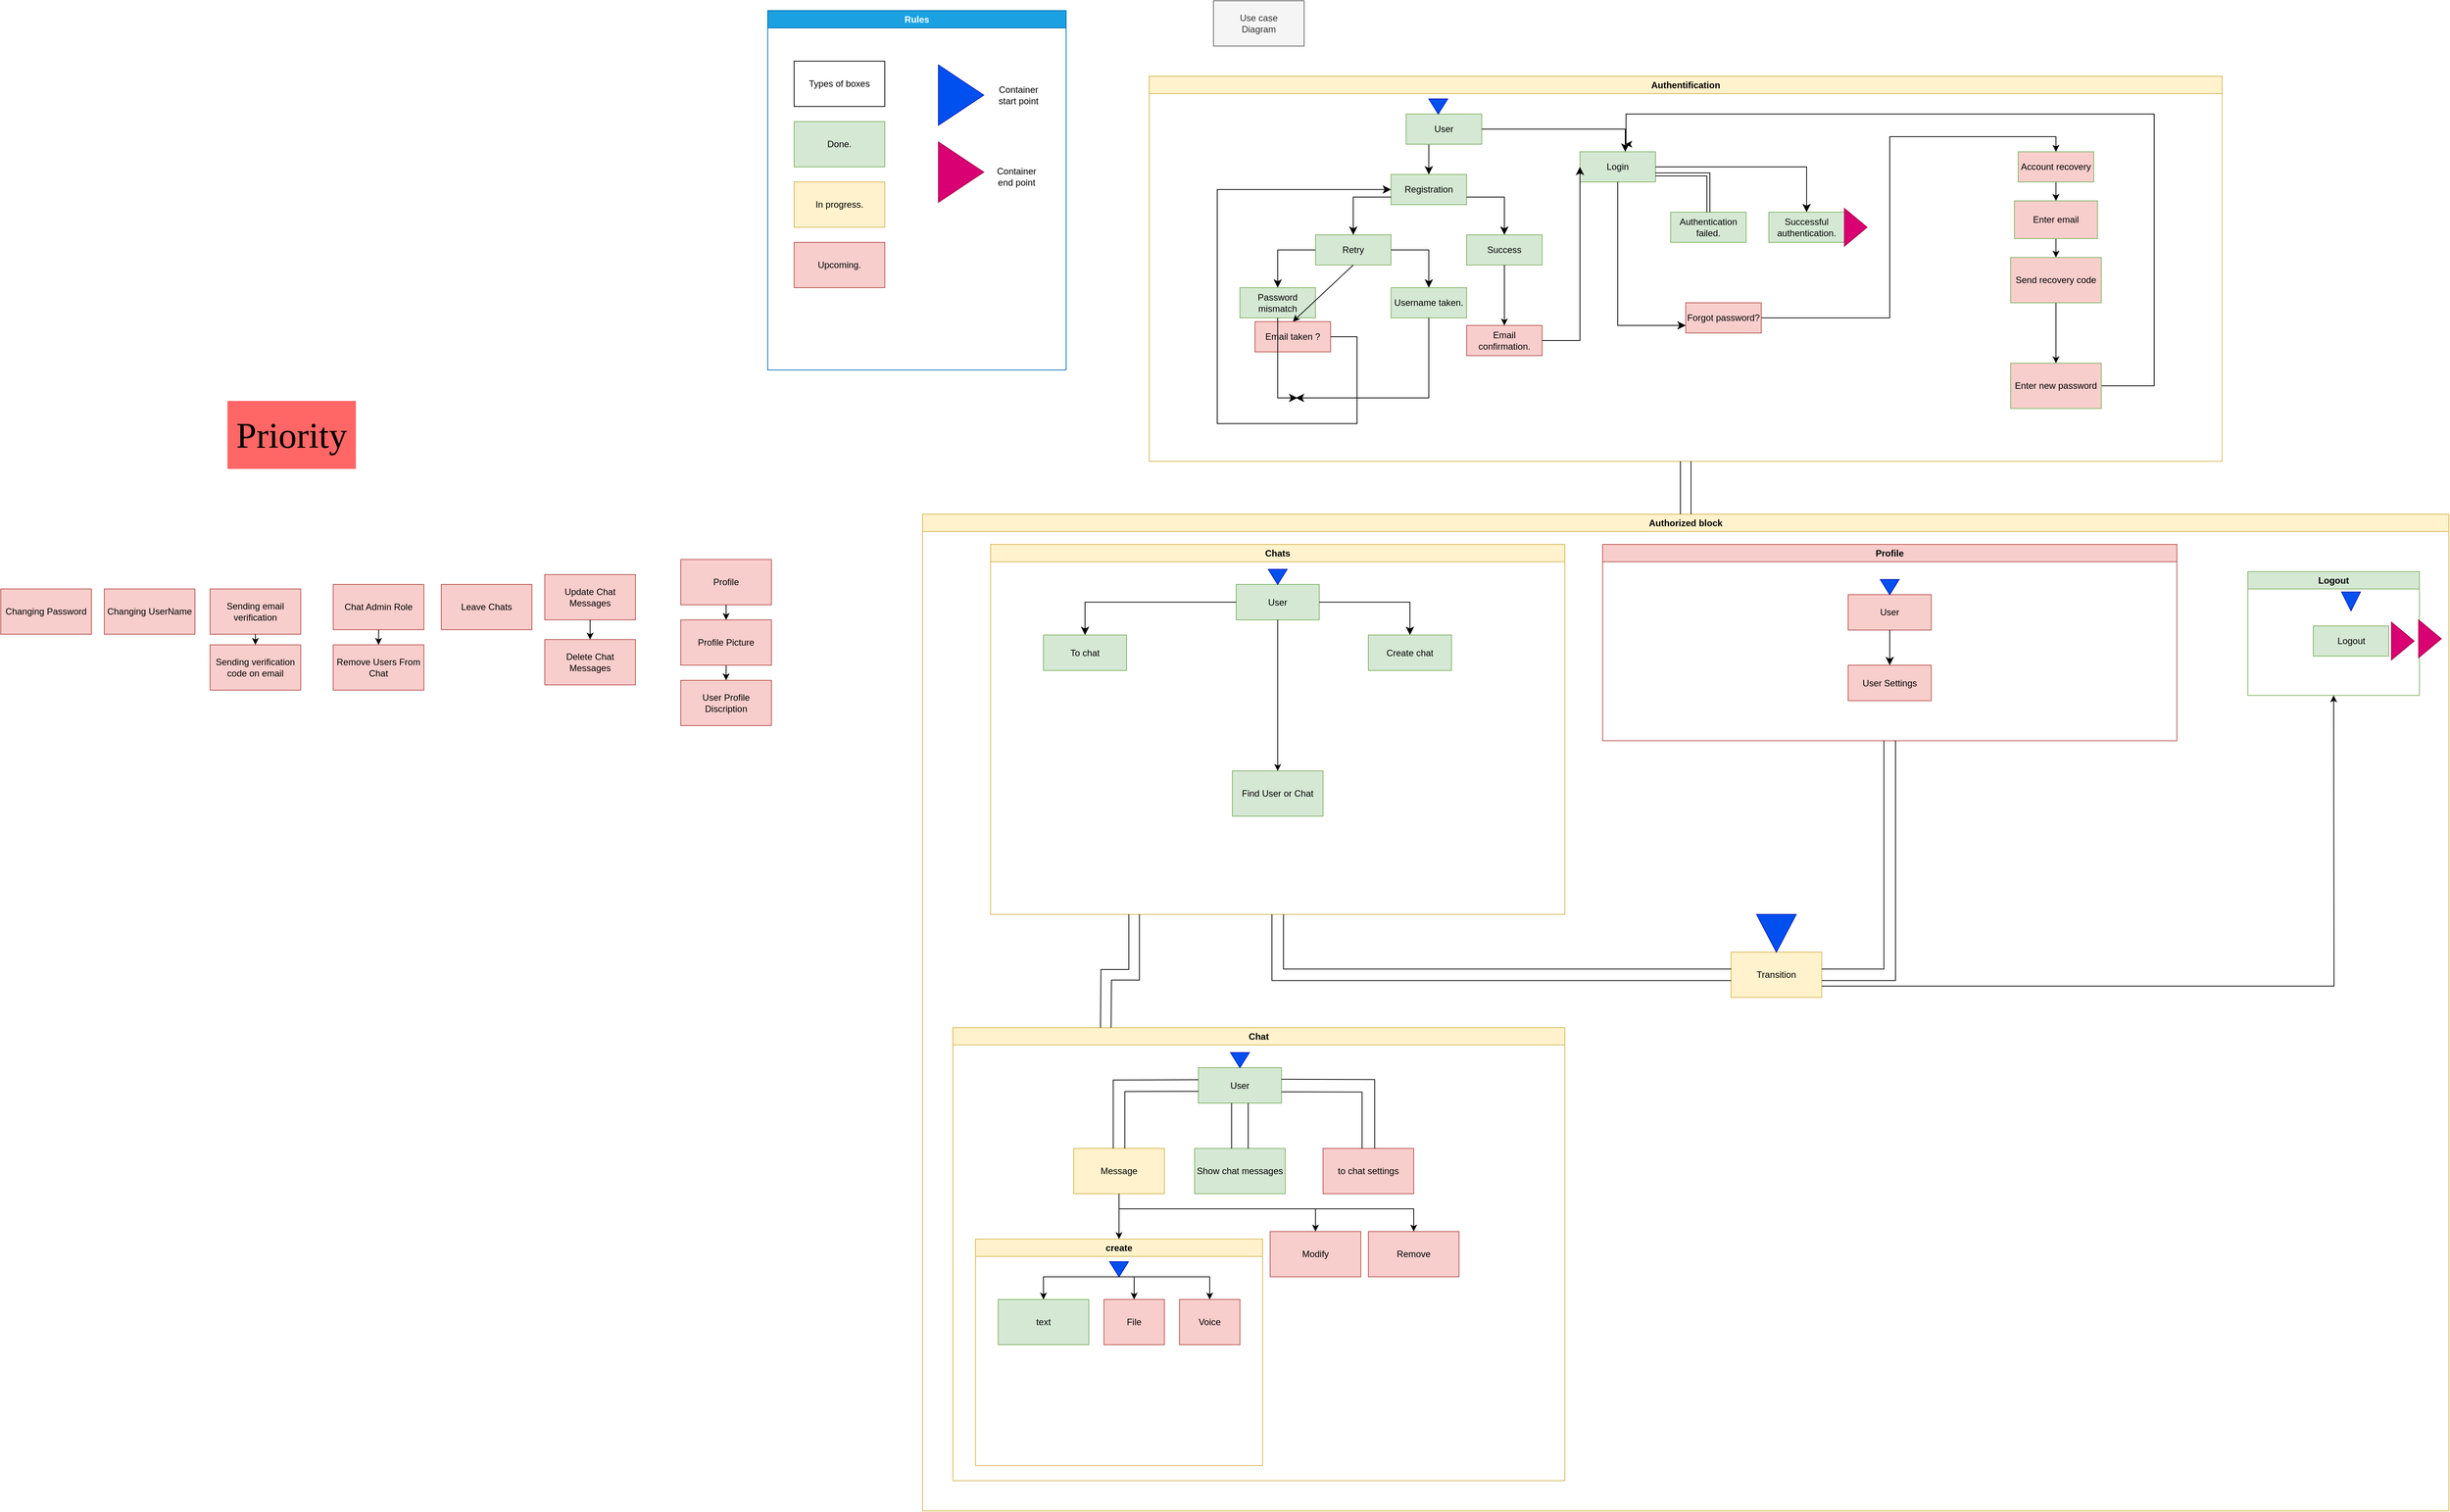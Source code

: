 <mxfile version="21.6.8" type="github">
  <diagram id="prtHgNgQTEPvFCAcTncT" name="Page-1">
    <mxGraphModel dx="2857" dy="648" grid="1" gridSize="10" guides="1" tooltips="1" connect="1" arrows="1" fold="1" page="0" pageScale="1" pageWidth="827" pageHeight="1169" math="0" shadow="0">
      <root>
        <mxCell id="0" />
        <mxCell id="1" parent="0" />
        <mxCell id="FrziFFQu4rmucwJ09yhm-5" value="Use case &lt;br&gt;Diagram" style="rounded=0;whiteSpace=wrap;html=1;fillColor=#f5f5f5;strokeColor=#666666;fontColor=#333333;" parent="1" vertex="1">
          <mxGeometry x="5" width="120" height="60" as="geometry" />
        </mxCell>
        <mxCell id="FrziFFQu4rmucwJ09yhm-17" value="Registration" style="rounded=0;whiteSpace=wrap;html=1;fillColor=#d5e8d4;strokeColor=#82b366;" parent="1" vertex="1">
          <mxGeometry x="240" y="230" width="100" height="40" as="geometry" />
        </mxCell>
        <mxCell id="FrziFFQu4rmucwJ09yhm-23" value="" style="edgeStyle=segmentEdgeStyle;endArrow=classic;html=1;curved=0;rounded=0;endSize=8;startSize=8;" parent="1" source="FrziFFQu4rmucwJ09yhm-16" edge="1">
          <mxGeometry width="50" height="50" relative="1" as="geometry">
            <mxPoint x="340" y="180" as="sourcePoint" />
            <mxPoint x="290" y="230" as="targetPoint" />
          </mxGeometry>
        </mxCell>
        <mxCell id="FrziFFQu4rmucwJ09yhm-30" value="Retry" style="rounded=0;whiteSpace=wrap;html=1;fillColor=#d5e8d4;strokeColor=#82b366;" parent="1" vertex="1">
          <mxGeometry x="140" y="310" width="100" height="40" as="geometry" />
        </mxCell>
        <mxCell id="FrziFFQu4rmucwJ09yhm-31" value="Success" style="rounded=0;whiteSpace=wrap;html=1;fillColor=#d5e8d4;strokeColor=#82b366;" parent="1" vertex="1">
          <mxGeometry x="340" y="310" width="100" height="40" as="geometry" />
        </mxCell>
        <mxCell id="FrziFFQu4rmucwJ09yhm-32" value="" style="edgeStyle=segmentEdgeStyle;endArrow=classic;html=1;curved=0;rounded=0;endSize=8;startSize=8;" parent="1" edge="1">
          <mxGeometry width="50" height="50" relative="1" as="geometry">
            <mxPoint x="240" y="260" as="sourcePoint" />
            <mxPoint x="190" y="310" as="targetPoint" />
          </mxGeometry>
        </mxCell>
        <mxCell id="FrziFFQu4rmucwJ09yhm-33" value="" style="edgeStyle=segmentEdgeStyle;endArrow=classic;html=1;curved=0;rounded=0;endSize=8;startSize=8;" parent="1" edge="1">
          <mxGeometry width="50" height="50" relative="1" as="geometry">
            <mxPoint x="340" y="260" as="sourcePoint" />
            <mxPoint x="390" y="310" as="targetPoint" />
          </mxGeometry>
        </mxCell>
        <mxCell id="FrziFFQu4rmucwJ09yhm-34" value="Password mismatch" style="rounded=0;whiteSpace=wrap;html=1;fillColor=#d5e8d4;strokeColor=#82b366;" parent="1" vertex="1">
          <mxGeometry x="40" y="380" width="100" height="40" as="geometry" />
        </mxCell>
        <mxCell id="FrziFFQu4rmucwJ09yhm-35" value="Username taken." style="rounded=0;whiteSpace=wrap;html=1;fillColor=#d5e8d4;strokeColor=#82b366;" parent="1" vertex="1">
          <mxGeometry x="240" y="380" width="100" height="40" as="geometry" />
        </mxCell>
        <mxCell id="FrziFFQu4rmucwJ09yhm-36" value="" style="edgeStyle=segmentEdgeStyle;endArrow=classic;html=1;curved=0;rounded=0;endSize=8;startSize=8;" parent="1" edge="1">
          <mxGeometry width="50" height="50" relative="1" as="geometry">
            <mxPoint x="140" y="330" as="sourcePoint" />
            <mxPoint x="90" y="380" as="targetPoint" />
          </mxGeometry>
        </mxCell>
        <mxCell id="FrziFFQu4rmucwJ09yhm-37" value="" style="edgeStyle=segmentEdgeStyle;endArrow=classic;html=1;curved=0;rounded=0;endSize=8;startSize=8;" parent="1" edge="1">
          <mxGeometry width="50" height="50" relative="1" as="geometry">
            <mxPoint x="240" y="330" as="sourcePoint" />
            <mxPoint x="290" y="380" as="targetPoint" />
          </mxGeometry>
        </mxCell>
        <mxCell id="FrziFFQu4rmucwJ09yhm-40" value="" style="endArrow=classic;html=1;rounded=0;exitX=0.5;exitY=1;exitDx=0;exitDy=0;entryX=0.5;entryY=0;entryDx=0;entryDy=0;" parent="1" source="FrziFFQu4rmucwJ09yhm-30" target="FrziFFQu4rmucwJ09yhm-38" edge="1">
          <mxGeometry width="50" height="50" relative="1" as="geometry">
            <mxPoint x="170" y="450" as="sourcePoint" />
            <mxPoint x="220" y="400" as="targetPoint" />
          </mxGeometry>
        </mxCell>
        <mxCell id="FrziFFQu4rmucwJ09yhm-41" value="Email confirmation." style="rounded=0;whiteSpace=wrap;html=1;fillColor=#f8cecc;strokeColor=#b85450;" parent="1" vertex="1">
          <mxGeometry x="340" y="430" width="100" height="40" as="geometry" />
        </mxCell>
        <mxCell id="FrziFFQu4rmucwJ09yhm-42" value="" style="endArrow=classic;html=1;rounded=0;" parent="1" source="FrziFFQu4rmucwJ09yhm-31" target="FrziFFQu4rmucwJ09yhm-41" edge="1">
          <mxGeometry width="50" height="50" relative="1" as="geometry">
            <mxPoint x="389.58" y="350" as="sourcePoint" />
            <mxPoint x="390" y="430" as="targetPoint" />
          </mxGeometry>
        </mxCell>
        <mxCell id="FrziFFQu4rmucwJ09yhm-50" value="Types of boxes" style="rounded=0;whiteSpace=wrap;html=1;" parent="1" vertex="1">
          <mxGeometry x="-550" y="80" width="120" height="60" as="geometry" />
        </mxCell>
        <mxCell id="FrziFFQu4rmucwJ09yhm-51" value="Done." style="rounded=0;whiteSpace=wrap;html=1;fillColor=#d5e8d4;strokeColor=#82b366;" parent="1" vertex="1">
          <mxGeometry x="-550" y="160" width="120" height="60" as="geometry" />
        </mxCell>
        <mxCell id="FrziFFQu4rmucwJ09yhm-52" value="In progress." style="rounded=0;whiteSpace=wrap;html=1;fillColor=#fff2cc;strokeColor=#d6b656;" parent="1" vertex="1">
          <mxGeometry x="-550" y="240" width="120" height="60" as="geometry" />
        </mxCell>
        <mxCell id="FrziFFQu4rmucwJ09yhm-55" value="Upcoming." style="rounded=0;whiteSpace=wrap;html=1;fillColor=#f8cecc;strokeColor=#b85450;" parent="1" vertex="1">
          <mxGeometry x="-550" y="320" width="120" height="60" as="geometry" />
        </mxCell>
        <mxCell id="9igJYdg4yH1vZDe2RQtB-3" value="Authentification" style="swimlane;whiteSpace=wrap;html=1;fillColor=#fff2cc;strokeColor=#d6b656;" parent="1" vertex="1">
          <mxGeometry x="-80" y="100" width="1420" height="510" as="geometry" />
        </mxCell>
        <mxCell id="FrziFFQu4rmucwJ09yhm-18" value="Login" style="rounded=0;whiteSpace=wrap;html=1;fillColor=#d5e8d4;strokeColor=#82b366;" parent="9igJYdg4yH1vZDe2RQtB-3" vertex="1">
          <mxGeometry x="570" y="100" width="100" height="40" as="geometry" />
        </mxCell>
        <mxCell id="FrziFFQu4rmucwJ09yhm-46" value="" style="edgeStyle=segmentEdgeStyle;endArrow=classic;html=1;curved=0;rounded=0;endSize=8;startSize=8;" parent="9igJYdg4yH1vZDe2RQtB-3" source="FrziFFQu4rmucwJ09yhm-18" target="FrziFFQu4rmucwJ09yhm-44" edge="1">
          <mxGeometry width="50" height="50" relative="1" as="geometry">
            <mxPoint x="670" y="120" as="sourcePoint" />
            <mxPoint x="900" y="180" as="targetPoint" />
            <Array as="points">
              <mxPoint x="870" y="120" />
            </Array>
          </mxGeometry>
        </mxCell>
        <mxCell id="FrziFFQu4rmucwJ09yhm-48" value="Authentication failed." style="rounded=0;whiteSpace=wrap;html=1;fillColor=#d5e8d4;strokeColor=#82b366;" parent="9igJYdg4yH1vZDe2RQtB-3" vertex="1">
          <mxGeometry x="690" y="180" width="100" height="40" as="geometry" />
        </mxCell>
        <mxCell id="FrziFFQu4rmucwJ09yhm-49" value="" style="edgeStyle=segmentEdgeStyle;endArrow=classic;html=1;curved=0;rounded=0;shape=link;" parent="9igJYdg4yH1vZDe2RQtB-3" source="FrziFFQu4rmucwJ09yhm-18" target="FrziFFQu4rmucwJ09yhm-48" edge="1">
          <mxGeometry width="50" height="50" relative="1" as="geometry">
            <mxPoint x="680" y="130" as="sourcePoint" />
            <mxPoint x="910" y="190" as="targetPoint" />
            <Array as="points">
              <mxPoint x="740" y="130" />
            </Array>
          </mxGeometry>
        </mxCell>
        <mxCell id="FrziFFQu4rmucwJ09yhm-44" value="Successful authentication." style="rounded=0;whiteSpace=wrap;html=1;fillColor=#d5e8d4;strokeColor=#82b366;" parent="9igJYdg4yH1vZDe2RQtB-3" vertex="1">
          <mxGeometry x="820" y="180" width="100" height="40" as="geometry" />
        </mxCell>
        <mxCell id="FrziFFQu4rmucwJ09yhm-16" value="User" style="rounded=0;whiteSpace=wrap;html=1;fillColor=#d5e8d4;strokeColor=#82b366;" parent="9igJYdg4yH1vZDe2RQtB-3" vertex="1">
          <mxGeometry x="340" y="50" width="100" height="40" as="geometry" />
        </mxCell>
        <mxCell id="FrziFFQu4rmucwJ09yhm-27" value="" style="edgeStyle=segmentEdgeStyle;endArrow=classic;html=1;curved=0;rounded=0;endSize=8;startSize=8;" parent="9igJYdg4yH1vZDe2RQtB-3" source="FrziFFQu4rmucwJ09yhm-16" target="FrziFFQu4rmucwJ09yhm-18" edge="1">
          <mxGeometry width="50" height="50" relative="1" as="geometry">
            <mxPoint x="440" y="60" as="sourcePoint" />
            <mxPoint x="490" y="110" as="targetPoint" />
            <Array as="points">
              <mxPoint x="630" y="70" />
            </Array>
          </mxGeometry>
        </mxCell>
        <mxCell id="9igJYdg4yH1vZDe2RQtB-26" value="" style="verticalLabelPosition=bottom;verticalAlign=top;html=1;shape=mxgraph.basic.acute_triangle;dx=0.5;rotation=-180;fillColor=#0050ef;strokeColor=#001DBC;fontColor=#ffffff;" parent="9igJYdg4yH1vZDe2RQtB-3" vertex="1">
          <mxGeometry x="370" y="30" width="25" height="20" as="geometry" />
        </mxCell>
        <mxCell id="9igJYdg4yH1vZDe2RQtB-29" value="" style="verticalLabelPosition=bottom;verticalAlign=top;html=1;shape=mxgraph.basic.acute_triangle;dx=0.5;rotation=90;fillColor=#d80073;fontColor=#ffffff;strokeColor=#A50040;" parent="9igJYdg4yH1vZDe2RQtB-3" vertex="1">
          <mxGeometry x="910" y="185" width="50" height="30" as="geometry" />
        </mxCell>
        <mxCell id="FrziFFQu4rmucwJ09yhm-38" value="Email taken ?" style="rounded=0;whiteSpace=wrap;html=1;fillColor=#f8cecc;strokeColor=#b85450;" parent="9igJYdg4yH1vZDe2RQtB-3" vertex="1">
          <mxGeometry x="140" y="325" width="100" height="40" as="geometry" />
        </mxCell>
        <mxCell id="9igJYdg4yH1vZDe2RQtB-309" value="" style="edgeStyle=elbowEdgeStyle;elbow=vertical;endArrow=classic;html=1;curved=0;rounded=0;endSize=8;startSize=8;exitX=0.5;exitY=1;exitDx=0;exitDy=0;" parent="9igJYdg4yH1vZDe2RQtB-3" source="FrziFFQu4rmucwJ09yhm-34" edge="1">
          <mxGeometry width="50" height="50" relative="1" as="geometry">
            <mxPoint x="74" y="425" as="sourcePoint" />
            <mxPoint x="196" y="426" as="targetPoint" />
            <Array as="points">
              <mxPoint x="119" y="426" />
            </Array>
          </mxGeometry>
        </mxCell>
        <mxCell id="9igJYdg4yH1vZDe2RQtB-310" value="" style="edgeStyle=elbowEdgeStyle;elbow=vertical;endArrow=classic;html=1;curved=0;rounded=0;endSize=8;startSize=8;" parent="9igJYdg4yH1vZDe2RQtB-3" source="FrziFFQu4rmucwJ09yhm-35" edge="1">
          <mxGeometry width="50" height="50" relative="1" as="geometry">
            <mxPoint x="307" y="333" as="sourcePoint" />
            <mxPoint x="194" y="426" as="targetPoint" />
            <Array as="points">
              <mxPoint x="274" y="426" />
            </Array>
          </mxGeometry>
        </mxCell>
        <mxCell id="ripzCSfUkpkU9whEppyo-2" style="edgeStyle=orthogonalEdgeStyle;rounded=0;orthogonalLoop=1;jettySize=auto;html=1;entryX=0.5;entryY=0;entryDx=0;entryDy=0;" edge="1" parent="9igJYdg4yH1vZDe2RQtB-3" source="FrziFFQu4rmucwJ09yhm-43" target="ripzCSfUkpkU9whEppyo-1">
          <mxGeometry relative="1" as="geometry">
            <mxPoint x="1110" y="170" as="targetPoint" />
          </mxGeometry>
        </mxCell>
        <mxCell id="FrziFFQu4rmucwJ09yhm-43" value="Forgot password?" style="rounded=0;whiteSpace=wrap;html=1;fillColor=#F8CECC;strokeColor=#b85450;" parent="9igJYdg4yH1vZDe2RQtB-3" vertex="1">
          <mxGeometry x="710" y="300" width="100" height="40" as="geometry" />
        </mxCell>
        <mxCell id="FrziFFQu4rmucwJ09yhm-45" value="" style="edgeStyle=segmentEdgeStyle;endArrow=classic;html=1;curved=0;rounded=0;endSize=8;startSize=8;exitX=0.5;exitY=1;exitDx=0;exitDy=0;" parent="9igJYdg4yH1vZDe2RQtB-3" source="FrziFFQu4rmucwJ09yhm-18" target="FrziFFQu4rmucwJ09yhm-43" edge="1">
          <mxGeometry width="50" height="50" relative="1" as="geometry">
            <mxPoint x="570" y="140" as="sourcePoint" />
            <mxPoint x="560" y="200" as="targetPoint" />
            <Array as="points">
              <mxPoint x="620" y="330" />
            </Array>
          </mxGeometry>
        </mxCell>
        <mxCell id="ripzCSfUkpkU9whEppyo-4" value="" style="edgeStyle=orthogonalEdgeStyle;rounded=0;orthogonalLoop=1;jettySize=auto;html=1;" edge="1" parent="9igJYdg4yH1vZDe2RQtB-3" source="ripzCSfUkpkU9whEppyo-1" target="ripzCSfUkpkU9whEppyo-3">
          <mxGeometry relative="1" as="geometry" />
        </mxCell>
        <mxCell id="ripzCSfUkpkU9whEppyo-1" value="Account recovery" style="rounded=0;whiteSpace=wrap;html=1;fillColor=#F8CECC;strokeColor=#82b366;" vertex="1" parent="9igJYdg4yH1vZDe2RQtB-3">
          <mxGeometry x="1150" y="100" width="100" height="40" as="geometry" />
        </mxCell>
        <mxCell id="ripzCSfUkpkU9whEppyo-7" value="" style="edgeStyle=orthogonalEdgeStyle;rounded=0;orthogonalLoop=1;jettySize=auto;html=1;" edge="1" parent="9igJYdg4yH1vZDe2RQtB-3" source="ripzCSfUkpkU9whEppyo-3" target="ripzCSfUkpkU9whEppyo-6">
          <mxGeometry relative="1" as="geometry" />
        </mxCell>
        <mxCell id="ripzCSfUkpkU9whEppyo-3" value="Enter email" style="whiteSpace=wrap;html=1;fillColor=#F8CECC;strokeColor=#82b366;rounded=0;" vertex="1" parent="9igJYdg4yH1vZDe2RQtB-3">
          <mxGeometry x="1145" y="165" width="110" height="50" as="geometry" />
        </mxCell>
        <mxCell id="ripzCSfUkpkU9whEppyo-9" value="" style="edgeStyle=orthogonalEdgeStyle;rounded=0;orthogonalLoop=1;jettySize=auto;html=1;" edge="1" parent="9igJYdg4yH1vZDe2RQtB-3" source="ripzCSfUkpkU9whEppyo-6" target="ripzCSfUkpkU9whEppyo-8">
          <mxGeometry relative="1" as="geometry" />
        </mxCell>
        <mxCell id="ripzCSfUkpkU9whEppyo-6" value="Send recovery code" style="whiteSpace=wrap;html=1;fillColor=#F8CECC;strokeColor=#82b366;rounded=0;" vertex="1" parent="9igJYdg4yH1vZDe2RQtB-3">
          <mxGeometry x="1140" y="240" width="120" height="60" as="geometry" />
        </mxCell>
        <mxCell id="ripzCSfUkpkU9whEppyo-11" style="edgeStyle=orthogonalEdgeStyle;rounded=0;orthogonalLoop=1;jettySize=auto;html=1;" edge="1" parent="9igJYdg4yH1vZDe2RQtB-3" source="ripzCSfUkpkU9whEppyo-8">
          <mxGeometry relative="1" as="geometry">
            <mxPoint x="630" y="90" as="targetPoint" />
            <Array as="points">
              <mxPoint x="1330" y="410" />
              <mxPoint x="1330" y="50" />
              <mxPoint x="631" y="50" />
              <mxPoint x="631" y="90" />
            </Array>
          </mxGeometry>
        </mxCell>
        <mxCell id="ripzCSfUkpkU9whEppyo-8" value="Enter new password" style="whiteSpace=wrap;html=1;fillColor=#F8CECC;strokeColor=#82b366;rounded=0;" vertex="1" parent="9igJYdg4yH1vZDe2RQtB-3">
          <mxGeometry x="1140" y="380" width="120" height="60" as="geometry" />
        </mxCell>
        <mxCell id="53N5OKguzcm_HKgQLKbk-6" value="Changing Password" style="rounded=0;whiteSpace=wrap;html=1;fillColor=#f8cecc;strokeColor=#b85450;" parent="1" vertex="1">
          <mxGeometry x="-1600" y="779" width="120" height="60" as="geometry" />
        </mxCell>
        <mxCell id="9igJYdg4yH1vZDe2RQtB-5" value="" style="edgeStyle=segmentEdgeStyle;endArrow=classic;html=1;curved=0;rounded=0;endSize=8;startSize=8;entryX=0;entryY=0.5;entryDx=0;entryDy=0;" parent="1" source="FrziFFQu4rmucwJ09yhm-41" target="FrziFFQu4rmucwJ09yhm-18" edge="1">
          <mxGeometry width="50" height="50" relative="1" as="geometry">
            <mxPoint x="420" y="350" as="sourcePoint" />
            <mxPoint x="520" y="220" as="targetPoint" />
            <Array as="points">
              <mxPoint x="490" y="450" />
              <mxPoint x="490" y="220" />
            </Array>
          </mxGeometry>
        </mxCell>
        <mxCell id="53N5OKguzcm_HKgQLKbk-7" value="Changing UserName" style="rounded=0;whiteSpace=wrap;html=1;fillColor=#f8cecc;strokeColor=#b85450;" parent="1" vertex="1">
          <mxGeometry x="-1463" y="779" width="120" height="60" as="geometry" />
        </mxCell>
        <mxCell id="53N5OKguzcm_HKgQLKbk-13" value="Leave Chats" style="rounded=0;whiteSpace=wrap;html=1;fillColor=#f8cecc;strokeColor=#b85450;" parent="1" vertex="1">
          <mxGeometry x="-1017" y="773" width="120" height="60" as="geometry" />
        </mxCell>
        <mxCell id="9igJYdg4yH1vZDe2RQtB-11" value="" style="edgeStyle=segmentEdgeStyle;endArrow=classic;html=1;curved=0;rounded=0;endSize=8;startSize=8;" parent="1" source="FrziFFQu4rmucwJ09yhm-38" target="FrziFFQu4rmucwJ09yhm-17" edge="1">
          <mxGeometry width="50" height="50" relative="1" as="geometry">
            <mxPoint x="195" y="510" as="sourcePoint" />
            <mxPoint x="440" y="480" as="targetPoint" />
            <Array as="points">
              <mxPoint x="195" y="560" />
              <mxPoint x="10" y="560" />
              <mxPoint x="10" y="250" />
            </Array>
          </mxGeometry>
        </mxCell>
        <mxCell id="9igJYdg4yH1vZDe2RQtB-300" value="Rules" style="swimlane;whiteSpace=wrap;html=1;fillColor=#1ba1e2;fontColor=#ffffff;strokeColor=#006EAF;" parent="1" vertex="1">
          <mxGeometry x="-585" y="13" width="395" height="476" as="geometry" />
        </mxCell>
        <mxCell id="9igJYdg4yH1vZDe2RQtB-301" value="" style="triangle;whiteSpace=wrap;html=1;fillColor=#0050ef;fontColor=#ffffff;strokeColor=#001DBC;" parent="9igJYdg4yH1vZDe2RQtB-300" vertex="1">
          <mxGeometry x="226" y="72" width="60" height="80" as="geometry" />
        </mxCell>
        <mxCell id="9igJYdg4yH1vZDe2RQtB-302" value="" style="triangle;whiteSpace=wrap;html=1;fillColor=#d80073;fontColor=#ffffff;strokeColor=#A50040;" parent="9igJYdg4yH1vZDe2RQtB-300" vertex="1">
          <mxGeometry x="226" y="174" width="60" height="80" as="geometry" />
        </mxCell>
        <mxCell id="9igJYdg4yH1vZDe2RQtB-303" value="Container start point" style="text;html=1;strokeColor=none;fillColor=none;align=center;verticalAlign=middle;whiteSpace=wrap;rounded=0;" parent="9igJYdg4yH1vZDe2RQtB-300" vertex="1">
          <mxGeometry x="302" y="97" width="60" height="30" as="geometry" />
        </mxCell>
        <mxCell id="53N5OKguzcm_HKgQLKbk-21" value="" style="group" parent="1" connectable="0" vertex="1">
          <mxGeometry x="-1160" y="773" width="120" height="140" as="geometry" />
        </mxCell>
        <mxCell id="53N5OKguzcm_HKgQLKbk-14" value="Remove Users From Chat" style="rounded=0;whiteSpace=wrap;html=1;fillColor=#f8cecc;strokeColor=#b85450;" parent="53N5OKguzcm_HKgQLKbk-21" vertex="1">
          <mxGeometry y="80" width="120" height="60" as="geometry" />
        </mxCell>
        <mxCell id="53N5OKguzcm_HKgQLKbk-16" style="edgeStyle=orthogonalEdgeStyle;rounded=0;orthogonalLoop=1;jettySize=auto;html=1;exitX=0.5;exitY=1;exitDx=0;exitDy=0;entryX=0.5;entryY=0;entryDx=0;entryDy=0;" parent="53N5OKguzcm_HKgQLKbk-21" source="53N5OKguzcm_HKgQLKbk-15" target="53N5OKguzcm_HKgQLKbk-14" edge="1">
          <mxGeometry relative="1" as="geometry" />
        </mxCell>
        <mxCell id="53N5OKguzcm_HKgQLKbk-15" value="Chat Admin Role" style="rounded=0;whiteSpace=wrap;html=1;fillColor=#f8cecc;strokeColor=#b85450;" parent="53N5OKguzcm_HKgQLKbk-21" vertex="1">
          <mxGeometry width="120" height="60" as="geometry" />
        </mxCell>
        <mxCell id="9igJYdg4yH1vZDe2RQtB-304" value="Container &lt;br&gt;end point" style="text;html=1;align=center;verticalAlign=middle;resizable=0;points=[];autosize=1;strokeColor=none;fillColor=none;" parent="1" vertex="1">
          <mxGeometry x="-291" y="212" width="70" height="41" as="geometry" />
        </mxCell>
        <mxCell id="9igJYdg4yH1vZDe2RQtB-345" value="Authorized block" style="swimlane;whiteSpace=wrap;html=1;fillColor=#fff2cc;strokeColor=#d6b656;" parent="1" vertex="1">
          <mxGeometry x="-380" y="680" width="2020" height="1320" as="geometry" />
        </mxCell>
        <mxCell id="9igJYdg4yH1vZDe2RQtB-306" value="Logout" style="swimlane;whiteSpace=wrap;html=1;fillColor=#d5e8d4;strokeColor=#82b366;" parent="9igJYdg4yH1vZDe2RQtB-345" vertex="1">
          <mxGeometry x="1754" y="76" width="227" height="164" as="geometry">
            <mxRectangle x="1472" y="730" width="76" height="26" as="alternateBounds" />
          </mxGeometry>
        </mxCell>
        <mxCell id="9igJYdg4yH1vZDe2RQtB-325" value="" style="verticalLabelPosition=bottom;verticalAlign=top;html=1;shape=mxgraph.basic.acute_triangle;dx=0.5;rotation=-180;fillColor=#0050ef;strokeColor=#001DBC;fontColor=#ffffff;" parent="9igJYdg4yH1vZDe2RQtB-306" vertex="1">
          <mxGeometry x="124" y="27" width="25" height="25" as="geometry" />
        </mxCell>
        <mxCell id="9igJYdg4yH1vZDe2RQtB-326" value="Logout" style="rounded=0;whiteSpace=wrap;html=1;fillColor=#d5e8d4;strokeColor=#82b366;" parent="9igJYdg4yH1vZDe2RQtB-306" vertex="1">
          <mxGeometry x="86.5" y="72" width="100" height="40" as="geometry" />
        </mxCell>
        <mxCell id="9igJYdg4yH1vZDe2RQtB-327" value="" style="verticalLabelPosition=bottom;verticalAlign=top;html=1;shape=mxgraph.basic.acute_triangle;dx=0.5;rotation=90;fillColor=#d80073;fontColor=#ffffff;strokeColor=#A50040;" parent="9igJYdg4yH1vZDe2RQtB-306" vertex="1">
          <mxGeometry x="180" y="77" width="50" height="30" as="geometry" />
        </mxCell>
        <mxCell id="9igJYdg4yH1vZDe2RQtB-305" value="Profile" style="swimlane;whiteSpace=wrap;html=1;fillColor=#f8cecc;strokeColor=#b85450;" parent="9igJYdg4yH1vZDe2RQtB-345" vertex="1">
          <mxGeometry x="900" y="40" width="760" height="260" as="geometry" />
        </mxCell>
        <mxCell id="9igJYdg4yH1vZDe2RQtB-416" value="User" style="rounded=0;whiteSpace=wrap;html=1;fillColor=#f8cecc;strokeColor=#b85450;" parent="9igJYdg4yH1vZDe2RQtB-305" vertex="1">
          <mxGeometry x="325" y="66.5" width="110" height="47" as="geometry" />
        </mxCell>
        <mxCell id="9igJYdg4yH1vZDe2RQtB-417" value="" style="verticalLabelPosition=bottom;verticalAlign=top;html=1;shape=mxgraph.basic.acute_triangle;dx=0.5;rotation=-180;fillColor=#0050ef;strokeColor=#001DBC;fontColor=#ffffff;" parent="9igJYdg4yH1vZDe2RQtB-305" vertex="1">
          <mxGeometry x="367.5" y="46.5" width="25" height="20" as="geometry" />
        </mxCell>
        <mxCell id="9igJYdg4yH1vZDe2RQtB-418" value="User Settings" style="rounded=0;whiteSpace=wrap;html=1;fillColor=#f8cecc;strokeColor=#b85450;" parent="9igJYdg4yH1vZDe2RQtB-305" vertex="1">
          <mxGeometry x="325" y="160" width="110" height="47" as="geometry" />
        </mxCell>
        <mxCell id="9igJYdg4yH1vZDe2RQtB-419" value="" style="edgeStyle=segmentEdgeStyle;endArrow=classic;html=1;curved=0;rounded=0;endSize=8;startSize=8;exitX=0.5;exitY=1;exitDx=0;exitDy=0;entryX=0.5;entryY=0;entryDx=0;entryDy=0;" parent="9igJYdg4yH1vZDe2RQtB-305" source="9igJYdg4yH1vZDe2RQtB-416" target="9igJYdg4yH1vZDe2RQtB-418" edge="1">
          <mxGeometry width="50" height="50" relative="1" as="geometry">
            <mxPoint x="210" y="223.5" as="sourcePoint" />
            <mxPoint x="260" y="173.5" as="targetPoint" />
          </mxGeometry>
        </mxCell>
        <mxCell id="9igJYdg4yH1vZDe2RQtB-23" value="Chats" style="swimlane;whiteSpace=wrap;html=1;fillColor=#fff2cc;strokeColor=#d6b656;" parent="9igJYdg4yH1vZDe2RQtB-345" vertex="1">
          <mxGeometry x="90" y="40" width="760" height="490" as="geometry" />
        </mxCell>
        <mxCell id="9igJYdg4yH1vZDe2RQtB-362" value="User" style="rounded=0;whiteSpace=wrap;html=1;fillColor=#d5e8d4;strokeColor=#82b366;" parent="9igJYdg4yH1vZDe2RQtB-23" vertex="1">
          <mxGeometry x="325" y="53" width="110" height="47" as="geometry" />
        </mxCell>
        <mxCell id="9igJYdg4yH1vZDe2RQtB-363" value="" style="verticalLabelPosition=bottom;verticalAlign=top;html=1;shape=mxgraph.basic.acute_triangle;dx=0.5;rotation=-180;fillColor=#0050ef;strokeColor=#001DBC;fontColor=#ffffff;" parent="9igJYdg4yH1vZDe2RQtB-23" vertex="1">
          <mxGeometry x="367.5" y="33" width="25" height="20" as="geometry" />
        </mxCell>
        <mxCell id="9igJYdg4yH1vZDe2RQtB-371" value="To chat" style="rounded=0;whiteSpace=wrap;html=1;fillColor=#d5e8d4;strokeColor=#82b366;" parent="9igJYdg4yH1vZDe2RQtB-23" vertex="1">
          <mxGeometry x="70" y="120" width="110" height="47" as="geometry" />
        </mxCell>
        <mxCell id="9igJYdg4yH1vZDe2RQtB-373" value="" style="edgeStyle=segmentEdgeStyle;endArrow=classic;html=1;curved=0;rounded=0;endSize=8;startSize=8;exitX=0;exitY=0.5;exitDx=0;exitDy=0;entryX=0.5;entryY=0;entryDx=0;entryDy=0;" parent="9igJYdg4yH1vZDe2RQtB-23" source="9igJYdg4yH1vZDe2RQtB-362" target="9igJYdg4yH1vZDe2RQtB-371" edge="1">
          <mxGeometry width="50" height="50" relative="1" as="geometry">
            <mxPoint x="210" y="210" as="sourcePoint" />
            <mxPoint x="260" y="160" as="targetPoint" />
          </mxGeometry>
        </mxCell>
        <mxCell id="9igJYdg4yH1vZDe2RQtB-374" value="Create chat" style="rounded=0;whiteSpace=wrap;html=1;fillColor=#d5e8d4;strokeColor=#82b366;" parent="9igJYdg4yH1vZDe2RQtB-23" vertex="1">
          <mxGeometry x="500" y="120" width="110" height="47" as="geometry" />
        </mxCell>
        <mxCell id="9igJYdg4yH1vZDe2RQtB-375" value="" style="edgeStyle=segmentEdgeStyle;endArrow=classic;html=1;curved=0;rounded=0;endSize=8;startSize=8;exitX=1;exitY=0.5;exitDx=0;exitDy=0;" parent="9igJYdg4yH1vZDe2RQtB-23" source="9igJYdg4yH1vZDe2RQtB-362" target="9igJYdg4yH1vZDe2RQtB-374" edge="1">
          <mxGeometry width="50" height="50" relative="1" as="geometry">
            <mxPoint x="380" y="280" as="sourcePoint" />
            <mxPoint x="430" y="230" as="targetPoint" />
          </mxGeometry>
        </mxCell>
        <mxCell id="9igJYdg4yH1vZDe2RQtB-377" value="Find User or Chat" style="rounded=0;whiteSpace=wrap;html=1;fillColor=#d5e8d4;strokeColor=#82b366;" parent="9igJYdg4yH1vZDe2RQtB-23" vertex="1">
          <mxGeometry x="320" y="300" width="120" height="60" as="geometry" />
        </mxCell>
        <mxCell id="9igJYdg4yH1vZDe2RQtB-378" value="" style="endArrow=classic;html=1;rounded=0;" parent="9igJYdg4yH1vZDe2RQtB-23" source="9igJYdg4yH1vZDe2RQtB-362" target="9igJYdg4yH1vZDe2RQtB-377" edge="1">
          <mxGeometry width="50" height="50" relative="1" as="geometry">
            <mxPoint x="420" y="240" as="sourcePoint" />
            <mxPoint x="470" y="190" as="targetPoint" />
          </mxGeometry>
        </mxCell>
        <mxCell id="9igJYdg4yH1vZDe2RQtB-361" value="" style="verticalLabelPosition=bottom;verticalAlign=top;html=1;shape=mxgraph.basic.acute_triangle;dx=0.5;rotation=90;fillColor=#d80073;fontColor=#ffffff;strokeColor=#A50040;" parent="9igJYdg4yH1vZDe2RQtB-345" vertex="1">
          <mxGeometry x="1970" y="150" width="50" height="30" as="geometry" />
        </mxCell>
        <mxCell id="9igJYdg4yH1vZDe2RQtB-367" value="Chat" style="swimlane;whiteSpace=wrap;html=1;fillColor=#fff2cc;strokeColor=#d6b656;" parent="9igJYdg4yH1vZDe2RQtB-345" vertex="1">
          <mxGeometry x="40" y="680" width="810" height="600" as="geometry" />
        </mxCell>
        <mxCell id="9igJYdg4yH1vZDe2RQtB-368" value="User" style="rounded=0;whiteSpace=wrap;html=1;fillColor=#d5e8d4;strokeColor=#82b366;" parent="9igJYdg4yH1vZDe2RQtB-367" vertex="1">
          <mxGeometry x="325" y="53" width="110" height="47" as="geometry" />
        </mxCell>
        <mxCell id="9igJYdg4yH1vZDe2RQtB-369" value="" style="verticalLabelPosition=bottom;verticalAlign=top;html=1;shape=mxgraph.basic.acute_triangle;dx=0.5;rotation=-180;fillColor=#0050ef;strokeColor=#001DBC;fontColor=#ffffff;" parent="9igJYdg4yH1vZDe2RQtB-367" vertex="1">
          <mxGeometry x="367.5" y="33" width="25" height="20" as="geometry" />
        </mxCell>
        <mxCell id="9igJYdg4yH1vZDe2RQtB-380" value="Show chat messages" style="rounded=0;whiteSpace=wrap;html=1;fillColor=#d5e8d4;strokeColor=#82b366;" parent="9igJYdg4yH1vZDe2RQtB-367" vertex="1">
          <mxGeometry x="320" y="160" width="120" height="60" as="geometry" />
        </mxCell>
        <mxCell id="9igJYdg4yH1vZDe2RQtB-381" value="" style="endArrow=classic;html=1;rounded=0;shape=link;width=22;" parent="9igJYdg4yH1vZDe2RQtB-367" source="9igJYdg4yH1vZDe2RQtB-368" target="9igJYdg4yH1vZDe2RQtB-380" edge="1">
          <mxGeometry width="50" height="50" relative="1" as="geometry">
            <mxPoint x="420" y="130" as="sourcePoint" />
            <mxPoint x="470" y="80" as="targetPoint" />
          </mxGeometry>
        </mxCell>
        <mxCell id="9igJYdg4yH1vZDe2RQtB-382" value="to chat settings" style="rounded=0;whiteSpace=wrap;html=1;fillColor=#f8cecc;strokeColor=#b85450;" parent="9igJYdg4yH1vZDe2RQtB-367" vertex="1">
          <mxGeometry x="490" y="160" width="120" height="60" as="geometry" />
        </mxCell>
        <mxCell id="9igJYdg4yH1vZDe2RQtB-383" value="" style="endArrow=classic;html=1;rounded=0;shape=link;width=16.667;" parent="9igJYdg4yH1vZDe2RQtB-367" source="9igJYdg4yH1vZDe2RQtB-368" target="9igJYdg4yH1vZDe2RQtB-382" edge="1">
          <mxGeometry width="50" height="50" relative="1" as="geometry">
            <mxPoint x="450" y="290" as="sourcePoint" />
            <mxPoint x="500" y="240" as="targetPoint" />
            <Array as="points">
              <mxPoint x="550" y="77" />
            </Array>
          </mxGeometry>
        </mxCell>
        <mxCell id="9igJYdg4yH1vZDe2RQtB-385" value="Message" style="rounded=0;whiteSpace=wrap;html=1;fillColor=#fff2cc;strokeColor=#d6b656;" parent="9igJYdg4yH1vZDe2RQtB-367" vertex="1">
          <mxGeometry x="160" y="160" width="120" height="60" as="geometry" />
        </mxCell>
        <mxCell id="9igJYdg4yH1vZDe2RQtB-386" value="" style="endArrow=classic;html=1;rounded=0;shape=link;width=15.333;" parent="9igJYdg4yH1vZDe2RQtB-367" source="9igJYdg4yH1vZDe2RQtB-368" target="9igJYdg4yH1vZDe2RQtB-385" edge="1">
          <mxGeometry width="50" height="50" relative="1" as="geometry">
            <mxPoint x="260" y="160" as="sourcePoint" />
            <mxPoint x="310" y="110" as="targetPoint" />
            <Array as="points">
              <mxPoint x="220" y="77" />
            </Array>
          </mxGeometry>
        </mxCell>
        <mxCell id="9igJYdg4yH1vZDe2RQtB-389" value="Modify" style="rounded=0;whiteSpace=wrap;html=1;fillColor=#f8cecc;strokeColor=#b85450;" parent="9igJYdg4yH1vZDe2RQtB-367" vertex="1">
          <mxGeometry x="420" y="270" width="120" height="60" as="geometry" />
        </mxCell>
        <mxCell id="9igJYdg4yH1vZDe2RQtB-390" value="Remove" style="rounded=0;whiteSpace=wrap;html=1;fillColor=#f8cecc;strokeColor=#b85450;" parent="9igJYdg4yH1vZDe2RQtB-367" vertex="1">
          <mxGeometry x="550" y="270" width="120" height="60" as="geometry" />
        </mxCell>
        <mxCell id="9igJYdg4yH1vZDe2RQtB-392" value="" style="endArrow=classic;html=1;rounded=0;entryX=0.5;entryY=0;entryDx=0;entryDy=0;" parent="9igJYdg4yH1vZDe2RQtB-367" source="9igJYdg4yH1vZDe2RQtB-385" target="9igJYdg4yH1vZDe2RQtB-389" edge="1">
          <mxGeometry width="50" height="50" relative="1" as="geometry">
            <mxPoint x="190" y="290" as="sourcePoint" />
            <mxPoint x="240" y="240" as="targetPoint" />
            <Array as="points">
              <mxPoint x="220" y="240" />
              <mxPoint x="480" y="240" />
            </Array>
          </mxGeometry>
        </mxCell>
        <mxCell id="9igJYdg4yH1vZDe2RQtB-393" value="" style="endArrow=classic;html=1;rounded=0;" parent="9igJYdg4yH1vZDe2RQtB-367" source="9igJYdg4yH1vZDe2RQtB-385" target="9igJYdg4yH1vZDe2RQtB-390" edge="1">
          <mxGeometry width="50" height="50" relative="1" as="geometry">
            <mxPoint x="210" y="390" as="sourcePoint" />
            <mxPoint x="260" y="340" as="targetPoint" />
            <Array as="points">
              <mxPoint x="220" y="240" />
              <mxPoint x="610" y="240" />
            </Array>
          </mxGeometry>
        </mxCell>
        <mxCell id="9igJYdg4yH1vZDe2RQtB-396" value="create" style="swimlane;whiteSpace=wrap;html=1;fillColor=#fff2cc;strokeColor=#d6b656;" parent="9igJYdg4yH1vZDe2RQtB-367" vertex="1">
          <mxGeometry x="30" y="280" width="380" height="300" as="geometry" />
        </mxCell>
        <mxCell id="9igJYdg4yH1vZDe2RQtB-399" value="" style="verticalLabelPosition=bottom;verticalAlign=top;html=1;shape=mxgraph.basic.acute_triangle;dx=0.5;rotation=-180;fillColor=#0050ef;strokeColor=#001DBC;fontColor=#ffffff;" parent="9igJYdg4yH1vZDe2RQtB-396" vertex="1">
          <mxGeometry x="177.5" y="30" width="25" height="20" as="geometry" />
        </mxCell>
        <mxCell id="9igJYdg4yH1vZDe2RQtB-400" value="text" style="rounded=0;whiteSpace=wrap;html=1;fillColor=#d5e8d4;strokeColor=#82b366;" parent="9igJYdg4yH1vZDe2RQtB-396" vertex="1">
          <mxGeometry x="30" y="80" width="120" height="60" as="geometry" />
        </mxCell>
        <mxCell id="9igJYdg4yH1vZDe2RQtB-401" value="" style="endArrow=classic;html=1;rounded=0;exitX=0;exitY=0;exitDx=12.5;exitDy=0;exitPerimeter=0;entryX=0.5;entryY=0;entryDx=0;entryDy=0;" parent="9igJYdg4yH1vZDe2RQtB-396" source="9igJYdg4yH1vZDe2RQtB-399" target="9igJYdg4yH1vZDe2RQtB-400" edge="1">
          <mxGeometry width="50" height="50" relative="1" as="geometry">
            <mxPoint x="190" y="130" as="sourcePoint" />
            <mxPoint x="240" y="80" as="targetPoint" />
            <Array as="points">
              <mxPoint x="90" y="50" />
            </Array>
          </mxGeometry>
        </mxCell>
        <mxCell id="9igJYdg4yH1vZDe2RQtB-403" value="File" style="rounded=0;whiteSpace=wrap;html=1;fillColor=#f8cecc;strokeColor=#b85450;" parent="9igJYdg4yH1vZDe2RQtB-396" vertex="1">
          <mxGeometry x="170" y="80" width="80" height="60" as="geometry" />
        </mxCell>
        <mxCell id="9igJYdg4yH1vZDe2RQtB-404" value="" style="endArrow=classic;html=1;rounded=0;exitX=0;exitY=0;exitDx=12.5;exitDy=0;exitPerimeter=0;entryX=0.5;entryY=0;entryDx=0;entryDy=0;" parent="9igJYdg4yH1vZDe2RQtB-396" source="9igJYdg4yH1vZDe2RQtB-399" target="9igJYdg4yH1vZDe2RQtB-403" edge="1">
          <mxGeometry width="50" height="50" relative="1" as="geometry">
            <mxPoint x="260" y="90" as="sourcePoint" />
            <mxPoint x="310" y="40" as="targetPoint" />
            <Array as="points">
              <mxPoint x="210" y="50" />
            </Array>
          </mxGeometry>
        </mxCell>
        <mxCell id="9igJYdg4yH1vZDe2RQtB-406" value="Voice" style="rounded=0;whiteSpace=wrap;html=1;fillColor=#f8cecc;strokeColor=#b85450;" parent="9igJYdg4yH1vZDe2RQtB-396" vertex="1">
          <mxGeometry x="270" y="80" width="80" height="60" as="geometry" />
        </mxCell>
        <mxCell id="9igJYdg4yH1vZDe2RQtB-407" value="" style="endArrow=classic;html=1;rounded=0;exitX=0;exitY=0;exitDx=12.5;exitDy=0;exitPerimeter=0;entryX=0.5;entryY=0;entryDx=0;entryDy=0;" parent="9igJYdg4yH1vZDe2RQtB-396" source="9igJYdg4yH1vZDe2RQtB-399" target="9igJYdg4yH1vZDe2RQtB-406" edge="1">
          <mxGeometry width="50" height="50" relative="1" as="geometry">
            <mxPoint x="190" y="130" as="sourcePoint" />
            <mxPoint x="240" y="80" as="targetPoint" />
            <Array as="points">
              <mxPoint x="310" y="50" />
            </Array>
          </mxGeometry>
        </mxCell>
        <mxCell id="9igJYdg4yH1vZDe2RQtB-397" value="" style="endArrow=classic;html=1;rounded=0;exitX=0.5;exitY=1;exitDx=0;exitDy=0;entryX=0.5;entryY=0;entryDx=0;entryDy=0;" parent="9igJYdg4yH1vZDe2RQtB-367" source="9igJYdg4yH1vZDe2RQtB-385" target="9igJYdg4yH1vZDe2RQtB-396" edge="1">
          <mxGeometry width="50" height="50" relative="1" as="geometry">
            <mxPoint x="130" y="290" as="sourcePoint" />
            <mxPoint x="180" y="240" as="targetPoint" />
            <Array as="points">
              <mxPoint x="220" y="240" />
            </Array>
          </mxGeometry>
        </mxCell>
        <mxCell id="9igJYdg4yH1vZDe2RQtB-370" value="" style="endArrow=none;html=1;rounded=0;entryX=0.25;entryY=1;entryDx=0;entryDy=0;exitX=0.25;exitY=0;exitDx=0;exitDy=0;shape=link;width=14;" parent="9igJYdg4yH1vZDe2RQtB-345" source="9igJYdg4yH1vZDe2RQtB-367" target="9igJYdg4yH1vZDe2RQtB-23" edge="1">
          <mxGeometry width="50" height="50" relative="1" as="geometry">
            <mxPoint x="370" y="660" as="sourcePoint" />
            <mxPoint x="420" y="610" as="targetPoint" />
            <Array as="points">
              <mxPoint x="243" y="610" />
              <mxPoint x="280" y="610" />
            </Array>
          </mxGeometry>
        </mxCell>
        <mxCell id="9igJYdg4yH1vZDe2RQtB-409" value="Transition" style="rounded=0;whiteSpace=wrap;html=1;fillColor=#fff2cc;strokeColor=#d6b656;" parent="9igJYdg4yH1vZDe2RQtB-345" vertex="1">
          <mxGeometry x="1070" y="580" width="120" height="60" as="geometry" />
        </mxCell>
        <mxCell id="9igJYdg4yH1vZDe2RQtB-410" value="" style="endArrow=classic;html=1;rounded=0;exitX=0.5;exitY=1;exitDx=0;exitDy=0;entryX=0;entryY=0.5;entryDx=0;entryDy=0;shape=link;width=15.333;" parent="9igJYdg4yH1vZDe2RQtB-345" source="9igJYdg4yH1vZDe2RQtB-23" target="9igJYdg4yH1vZDe2RQtB-409" edge="1">
          <mxGeometry width="50" height="50" relative="1" as="geometry">
            <mxPoint x="950" y="490" as="sourcePoint" />
            <mxPoint x="1000" y="440" as="targetPoint" />
            <Array as="points">
              <mxPoint x="470" y="610" />
            </Array>
          </mxGeometry>
        </mxCell>
        <mxCell id="9igJYdg4yH1vZDe2RQtB-411" value="" style="endArrow=classic;html=1;rounded=0;exitX=0.5;exitY=1;exitDx=0;exitDy=0;entryX=1;entryY=0.5;entryDx=0;entryDy=0;shape=link;width=15.333;" parent="9igJYdg4yH1vZDe2RQtB-345" source="9igJYdg4yH1vZDe2RQtB-305" target="9igJYdg4yH1vZDe2RQtB-409" edge="1">
          <mxGeometry width="50" height="50" relative="1" as="geometry">
            <mxPoint x="1120" y="650" as="sourcePoint" />
            <mxPoint x="1170" y="600" as="targetPoint" />
            <Array as="points">
              <mxPoint x="1280" y="610" />
            </Array>
          </mxGeometry>
        </mxCell>
        <mxCell id="9igJYdg4yH1vZDe2RQtB-412" value="" style="endArrow=classic;html=1;rounded=0;exitX=1;exitY=0.75;exitDx=0;exitDy=0;entryX=0.5;entryY=1;entryDx=0;entryDy=0;" parent="9igJYdg4yH1vZDe2RQtB-345" source="9igJYdg4yH1vZDe2RQtB-409" target="9igJYdg4yH1vZDe2RQtB-306" edge="1">
          <mxGeometry width="50" height="50" relative="1" as="geometry">
            <mxPoint x="1290" y="685" as="sourcePoint" />
            <mxPoint x="1340" y="635" as="targetPoint" />
            <Array as="points">
              <mxPoint x="1868" y="625" />
            </Array>
          </mxGeometry>
        </mxCell>
        <mxCell id="9igJYdg4yH1vZDe2RQtB-424" value="" style="verticalLabelPosition=bottom;verticalAlign=top;html=1;shape=mxgraph.basic.acute_triangle;dx=0.5;rotation=-180;fillColor=#0050ef;strokeColor=#001DBC;fontColor=#ffffff;" parent="9igJYdg4yH1vZDe2RQtB-345" vertex="1">
          <mxGeometry x="1103.75" y="530" width="52.5" height="50" as="geometry" />
        </mxCell>
        <mxCell id="53N5OKguzcm_HKgQLKbk-24" value="" style="group" parent="1" connectable="0" vertex="1">
          <mxGeometry x="-1323" y="779" width="120" height="134" as="geometry" />
        </mxCell>
        <mxCell id="53N5OKguzcm_HKgQLKbk-3" value="Sending email verification" style="rounded=0;whiteSpace=wrap;html=1;fillColor=#f8cecc;strokeColor=#b85450;" parent="53N5OKguzcm_HKgQLKbk-24" vertex="1">
          <mxGeometry width="120" height="60" as="geometry" />
        </mxCell>
        <mxCell id="53N5OKguzcm_HKgQLKbk-5" value="Sending verification code on email" style="rounded=0;whiteSpace=wrap;html=1;fillColor=#f8cecc;strokeColor=#b85450;" parent="53N5OKguzcm_HKgQLKbk-24" vertex="1">
          <mxGeometry y="74" width="120" height="60" as="geometry" />
        </mxCell>
        <mxCell id="53N5OKguzcm_HKgQLKbk-23" style="edgeStyle=orthogonalEdgeStyle;rounded=0;orthogonalLoop=1;jettySize=auto;html=1;exitX=0.5;exitY=1;exitDx=0;exitDy=0;entryX=0.5;entryY=0;entryDx=0;entryDy=0;" parent="53N5OKguzcm_HKgQLKbk-24" source="53N5OKguzcm_HKgQLKbk-3" target="53N5OKguzcm_HKgQLKbk-5" edge="1">
          <mxGeometry relative="1" as="geometry" />
        </mxCell>
        <mxCell id="9igJYdg4yH1vZDe2RQtB-346" value="" style="endArrow=none;html=1;rounded=0;exitX=0.5;exitY=1;exitDx=0;exitDy=0;entryX=0.5;entryY=0;entryDx=0;entryDy=0;shape=link;width=14;" parent="1" source="9igJYdg4yH1vZDe2RQtB-3" target="9igJYdg4yH1vZDe2RQtB-345" edge="1">
          <mxGeometry width="50" height="50" relative="1" as="geometry">
            <mxPoint x="561" y="582" as="sourcePoint" />
            <mxPoint x="490" y="697" as="targetPoint" />
          </mxGeometry>
        </mxCell>
        <mxCell id="53N5OKguzcm_HKgQLKbk-26" style="edgeStyle=orthogonalEdgeStyle;rounded=0;orthogonalLoop=1;jettySize=auto;html=1;exitX=0.5;exitY=1;exitDx=0;exitDy=0;entryX=0.5;entryY=0;entryDx=0;entryDy=0;" parent="1" source="53N5OKguzcm_HKgQLKbk-9" target="53N5OKguzcm_HKgQLKbk-25" edge="1">
          <mxGeometry relative="1" as="geometry" />
        </mxCell>
        <mxCell id="53N5OKguzcm_HKgQLKbk-29" value="&lt;font style=&quot;font-size: 48px;&quot; face=&quot;Comic Sans MS&quot;&gt;Priority&lt;/font&gt;" style="text;html=1;strokeColor=none;fillColor=#FF6666;align=center;verticalAlign=middle;whiteSpace=wrap;rounded=0;" parent="1" vertex="1">
          <mxGeometry x="-1300" y="530" width="170" height="90" as="geometry" />
        </mxCell>
        <mxCell id="53N5OKguzcm_HKgQLKbk-12" value="Update Chat Messages" style="rounded=0;whiteSpace=wrap;html=1;fillColor=#f8cecc;strokeColor=#b85450;" parent="1" vertex="1">
          <mxGeometry x="-880" y="760" width="120" height="60" as="geometry" />
        </mxCell>
        <mxCell id="53N5OKguzcm_HKgQLKbk-11" value="Delete Chat Messages" style="rounded=0;whiteSpace=wrap;html=1;fillColor=#f8cecc;strokeColor=#b85450;" parent="1" vertex="1">
          <mxGeometry x="-880" y="846" width="120" height="60" as="geometry" />
        </mxCell>
        <mxCell id="53N5OKguzcm_HKgQLKbk-18" style="edgeStyle=orthogonalEdgeStyle;rounded=0;orthogonalLoop=1;jettySize=auto;html=1;entryX=0.5;entryY=0;entryDx=0;entryDy=0;" parent="1" source="53N5OKguzcm_HKgQLKbk-12" target="53N5OKguzcm_HKgQLKbk-11" edge="1">
          <mxGeometry relative="1" as="geometry" />
        </mxCell>
        <mxCell id="53N5OKguzcm_HKgQLKbk-8" value="Profile" style="rounded=0;whiteSpace=wrap;html=1;fillColor=#f8cecc;strokeColor=#b85450;" parent="1" vertex="1">
          <mxGeometry x="-700" y="740" width="120" height="60" as="geometry" />
        </mxCell>
        <mxCell id="53N5OKguzcm_HKgQLKbk-9" value="Profile Picture" style="rounded=0;whiteSpace=wrap;html=1;fillColor=#f8cecc;strokeColor=#b85450;" parent="1" vertex="1">
          <mxGeometry x="-700" y="820" width="120" height="60" as="geometry" />
        </mxCell>
        <mxCell id="53N5OKguzcm_HKgQLKbk-17" style="edgeStyle=orthogonalEdgeStyle;rounded=0;orthogonalLoop=1;jettySize=auto;html=1;exitX=0.5;exitY=1;exitDx=0;exitDy=0;entryX=0.5;entryY=0;entryDx=0;entryDy=0;" parent="1" source="53N5OKguzcm_HKgQLKbk-8" target="53N5OKguzcm_HKgQLKbk-9" edge="1">
          <mxGeometry relative="1" as="geometry" />
        </mxCell>
        <mxCell id="53N5OKguzcm_HKgQLKbk-25" value="User Profile Discription" style="rounded=0;whiteSpace=wrap;html=1;fillColor=#f8cecc;strokeColor=#b85450;" parent="1" vertex="1">
          <mxGeometry x="-700" y="900" width="120" height="60" as="geometry" />
        </mxCell>
      </root>
    </mxGraphModel>
  </diagram>
</mxfile>
